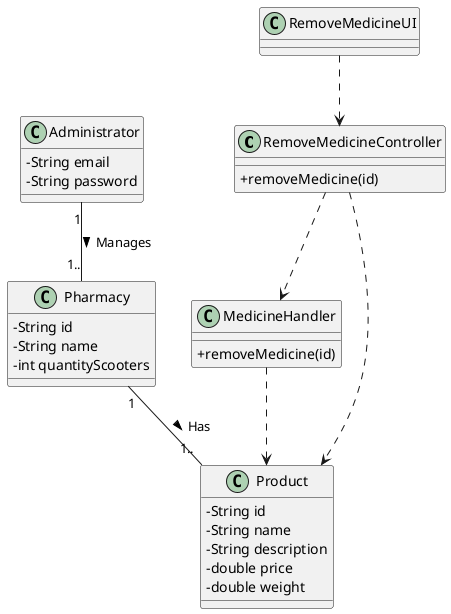 @startuml
skinparam classAttributeIconSize 0

class RemoveMedicineController {
  +removeMedicine(id)
}

class RemoveMedicineUI {
}

class MedicineHandler{
    +removeMedicine(id)
}

class Product {
  -String id
  -String name
  -String description
  -double price
  -double weight
  
}

class Administrator{
  -String email
  -String password 
}

class Pharmacy {
  -String id
  -String name
  -int quantityScooters
  }
  


RemoveMedicineUI ..> RemoveMedicineController
RemoveMedicineController ..> MedicineHandler
RemoveMedicineController ..> Product
MedicineHandler ..> Product

Pharmacy "1" -- "1.." Product: Has >
Administrator "1" -- "1.." Pharmacy: Manages >

@enduml